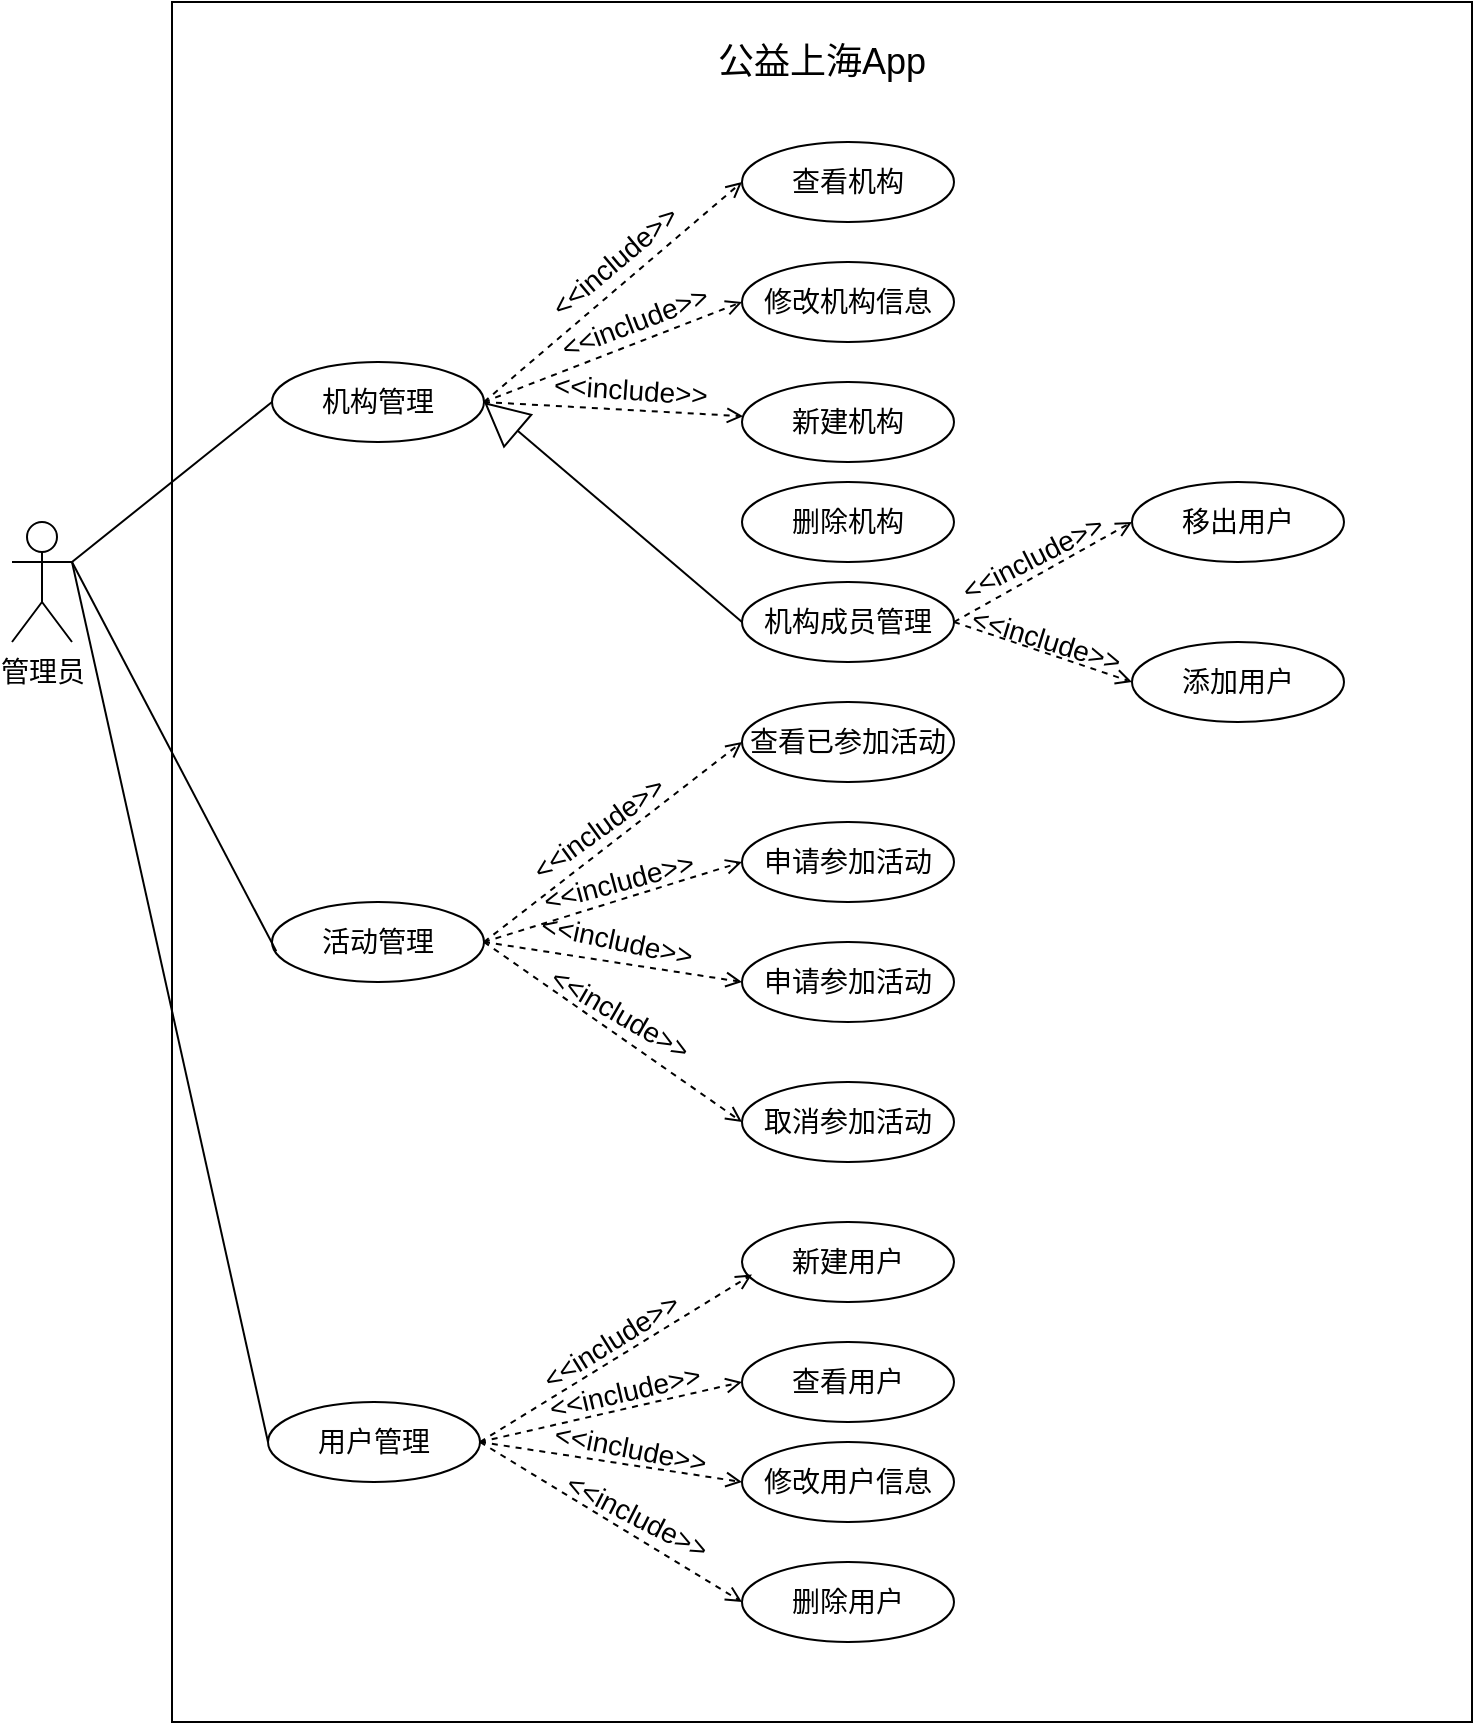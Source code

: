 <mxfile version="24.4.9" type="github">
  <diagram name="第 1 页" id="IvAo_SVSqS0hG-kFrE2b">
    <mxGraphModel dx="1434" dy="1907" grid="1" gridSize="10" guides="1" tooltips="1" connect="1" arrows="1" fold="1" page="1" pageScale="1" pageWidth="827" pageHeight="1169" math="0" shadow="0">
      <root>
        <mxCell id="0" />
        <mxCell id="1" parent="0" />
        <mxCell id="Gwpk88AewPz_kIS--Yzn-82" style="edgeStyle=none;rounded=0;orthogonalLoop=1;jettySize=auto;html=1;exitX=1;exitY=0.333;exitDx=0;exitDy=0;exitPerimeter=0;entryX=0;entryY=0.5;entryDx=0;entryDy=0;endArrow=none;endFill=0;fontSize=14;labelBackgroundColor=none;" parent="1" source="Gwpk88AewPz_kIS--Yzn-84" target="Gwpk88AewPz_kIS--Yzn-93" edge="1">
          <mxGeometry relative="1" as="geometry" />
        </mxCell>
        <mxCell id="Gwpk88AewPz_kIS--Yzn-83" style="edgeStyle=none;rounded=0;orthogonalLoop=1;jettySize=auto;html=1;exitX=1;exitY=0.333;exitDx=0;exitDy=0;exitPerimeter=0;entryX=0;entryY=0.5;entryDx=0;entryDy=0;endArrow=none;endFill=0;fontSize=14;labelBackgroundColor=none;" parent="1" source="Gwpk88AewPz_kIS--Yzn-84" target="Gwpk88AewPz_kIS--Yzn-105" edge="1">
          <mxGeometry relative="1" as="geometry" />
        </mxCell>
        <mxCell id="Gwpk88AewPz_kIS--Yzn-84" value="管理员" style="shape=umlActor;verticalLabelPosition=bottom;verticalAlign=top;html=1;outlineConnect=0;fontSize=14;labelBackgroundColor=none;" parent="1" vertex="1">
          <mxGeometry x="180" y="240" width="30" height="60" as="geometry" />
        </mxCell>
        <mxCell id="Gwpk88AewPz_kIS--Yzn-85" value="" style="rounded=0;whiteSpace=wrap;html=1;gradientColor=none;fillColor=none;fontSize=14;labelBackgroundColor=none;" parent="1" vertex="1">
          <mxGeometry x="260" y="-20" width="650" height="860" as="geometry" />
        </mxCell>
        <mxCell id="Gwpk88AewPz_kIS--Yzn-87" style="edgeStyle=none;rounded=0;orthogonalLoop=1;jettySize=auto;html=1;exitX=1;exitY=0.5;exitDx=0;exitDy=0;entryX=0;entryY=0.5;entryDx=0;entryDy=0;endArrow=open;endFill=0;dashed=1;fontSize=14;labelBackgroundColor=none;" parent="1" source="Gwpk88AewPz_kIS--Yzn-93" target="Gwpk88AewPz_kIS--Yzn-111" edge="1">
          <mxGeometry relative="1" as="geometry" />
        </mxCell>
        <mxCell id="Gwpk88AewPz_kIS--Yzn-88" value="&amp;lt;&amp;lt;include&amp;gt;&amp;gt;" style="edgeLabel;html=1;align=center;verticalAlign=middle;resizable=0;points=[];rotation=-40;fontSize=14;labelBackgroundColor=none;" parent="Gwpk88AewPz_kIS--Yzn-87" vertex="1" connectable="0">
          <mxGeometry x="0.01" y="1" relative="1" as="geometry">
            <mxPoint y="-14" as="offset" />
          </mxGeometry>
        </mxCell>
        <mxCell id="Gwpk88AewPz_kIS--Yzn-89" style="edgeStyle=none;rounded=0;orthogonalLoop=1;jettySize=auto;html=1;exitX=1;exitY=0.5;exitDx=0;exitDy=0;entryX=0;entryY=0.5;entryDx=0;entryDy=0;endArrow=open;endFill=0;dashed=1;fontSize=14;labelBackgroundColor=none;" parent="1" source="Gwpk88AewPz_kIS--Yzn-93" target="Gwpk88AewPz_kIS--Yzn-107" edge="1">
          <mxGeometry relative="1" as="geometry" />
        </mxCell>
        <mxCell id="Gwpk88AewPz_kIS--Yzn-90" value="&amp;lt;&amp;lt;include&amp;gt;&amp;gt;" style="edgeLabel;html=1;align=center;verticalAlign=middle;resizable=0;points=[];rotation=339;fontSize=14;labelBackgroundColor=none;" parent="Gwpk88AewPz_kIS--Yzn-89" vertex="1" connectable="0">
          <mxGeometry x="0.119" y="-2" relative="1" as="geometry">
            <mxPoint x="2" y="-14" as="offset" />
          </mxGeometry>
        </mxCell>
        <mxCell id="Gwpk88AewPz_kIS--Yzn-91" style="edgeStyle=none;rounded=0;orthogonalLoop=1;jettySize=auto;html=1;exitX=1;exitY=0.5;exitDx=0;exitDy=0;endArrow=open;endFill=0;dashed=1;fontSize=14;labelBackgroundColor=none;" parent="1" source="Gwpk88AewPz_kIS--Yzn-93" target="Gwpk88AewPz_kIS--Yzn-108" edge="1">
          <mxGeometry relative="1" as="geometry" />
        </mxCell>
        <mxCell id="Gwpk88AewPz_kIS--Yzn-92" value="&amp;lt;&amp;lt;include&amp;gt;&amp;gt;" style="edgeLabel;html=1;align=center;verticalAlign=middle;resizable=0;points=[];rotation=4;fontSize=14;labelBackgroundColor=none;" parent="Gwpk88AewPz_kIS--Yzn-91" vertex="1" connectable="0">
          <mxGeometry relative="1" as="geometry">
            <mxPoint x="8" y="-10" as="offset" />
          </mxGeometry>
        </mxCell>
        <mxCell id="Gwpk88AewPz_kIS--Yzn-93" value="机构管理" style="ellipse;whiteSpace=wrap;html=1;fontSize=14;labelBackgroundColor=none;" parent="1" vertex="1">
          <mxGeometry x="310" y="160" width="106" height="40" as="geometry" />
        </mxCell>
        <mxCell id="Gwpk88AewPz_kIS--Yzn-94" style="edgeStyle=none;rounded=0;orthogonalLoop=1;jettySize=auto;html=1;exitX=1;exitY=0.5;exitDx=0;exitDy=0;entryX=0;entryY=0.5;entryDx=0;entryDy=0;endArrow=open;endFill=0;dashed=1;fontSize=14;labelBackgroundColor=none;" parent="1" source="Gwpk88AewPz_kIS--Yzn-100" target="Gwpk88AewPz_kIS--Yzn-112" edge="1">
          <mxGeometry relative="1" as="geometry" />
        </mxCell>
        <mxCell id="Gwpk88AewPz_kIS--Yzn-95" value="&amp;lt;&amp;lt;include&amp;gt;&amp;gt;" style="edgeLabel;html=1;align=center;verticalAlign=middle;resizable=0;points=[];rotation=324;fontSize=14;labelBackgroundColor=none;" parent="Gwpk88AewPz_kIS--Yzn-94" vertex="1" connectable="0">
          <mxGeometry x="-0.018" y="10" relative="1" as="geometry">
            <mxPoint as="offset" />
          </mxGeometry>
        </mxCell>
        <mxCell id="Gwpk88AewPz_kIS--Yzn-96" style="edgeStyle=none;rounded=0;orthogonalLoop=1;jettySize=auto;html=1;exitX=1;exitY=0.5;exitDx=0;exitDy=0;entryX=0;entryY=0.5;entryDx=0;entryDy=0;endArrow=open;endFill=0;dashed=1;fontSize=14;labelBackgroundColor=none;" parent="1" source="Gwpk88AewPz_kIS--Yzn-100" target="Gwpk88AewPz_kIS--Yzn-109" edge="1">
          <mxGeometry relative="1" as="geometry" />
        </mxCell>
        <mxCell id="Gwpk88AewPz_kIS--Yzn-97" value="&amp;lt;&amp;lt;include&amp;gt;&amp;gt;" style="edgeLabel;html=1;align=center;verticalAlign=middle;resizable=0;points=[];fontSize=14;labelBackgroundColor=none;rotation=345;" parent="Gwpk88AewPz_kIS--Yzn-96" vertex="1" connectable="0">
          <mxGeometry x="0.07" y="9" relative="1" as="geometry">
            <mxPoint as="offset" />
          </mxGeometry>
        </mxCell>
        <mxCell id="Gwpk88AewPz_kIS--Yzn-98" style="edgeStyle=none;rounded=0;orthogonalLoop=1;jettySize=auto;html=1;exitX=1;exitY=0.5;exitDx=0;exitDy=0;entryX=0;entryY=0.5;entryDx=0;entryDy=0;endArrow=open;endFill=0;dashed=1;fontSize=14;labelBackgroundColor=none;" parent="1" source="Gwpk88AewPz_kIS--Yzn-100" target="Gwpk88AewPz_kIS--Yzn-110" edge="1">
          <mxGeometry relative="1" as="geometry" />
        </mxCell>
        <mxCell id="Gwpk88AewPz_kIS--Yzn-99" value="&amp;lt;&amp;lt;include&amp;gt;&amp;gt;" style="edgeLabel;html=1;align=center;verticalAlign=middle;resizable=0;points=[];rotation=30;fontSize=14;labelBackgroundColor=none;" parent="Gwpk88AewPz_kIS--Yzn-98" vertex="1" connectable="0">
          <mxGeometry y="7" relative="1" as="geometry">
            <mxPoint y="-4" as="offset" />
          </mxGeometry>
        </mxCell>
        <mxCell id="Gwpk88AewPz_kIS--Yzn-100" value="活动管理" style="ellipse;whiteSpace=wrap;html=1;fontSize=14;labelBackgroundColor=none;" parent="1" vertex="1">
          <mxGeometry x="310" y="430" width="106" height="40" as="geometry" />
        </mxCell>
        <mxCell id="Gwpk88AewPz_kIS--Yzn-101" style="edgeStyle=none;rounded=0;orthogonalLoop=1;jettySize=auto;html=1;exitX=1;exitY=0.5;exitDx=0;exitDy=0;entryX=0;entryY=0.5;entryDx=0;entryDy=0;endArrow=open;endFill=0;dashed=1;fontSize=14;labelBackgroundColor=none;" parent="1" source="Gwpk88AewPz_kIS--Yzn-105" target="Gwpk88AewPz_kIS--Yzn-114" edge="1">
          <mxGeometry relative="1" as="geometry" />
        </mxCell>
        <mxCell id="Gwpk88AewPz_kIS--Yzn-102" value="&amp;lt;&amp;lt;include&amp;gt;&amp;gt;" style="edgeLabel;html=1;align=center;verticalAlign=middle;resizable=0;points=[];rotation=347;fontSize=14;labelBackgroundColor=none;" parent="Gwpk88AewPz_kIS--Yzn-101" vertex="1" connectable="0">
          <mxGeometry x="0.12" y="9" relative="1" as="geometry">
            <mxPoint as="offset" />
          </mxGeometry>
        </mxCell>
        <mxCell id="Gwpk88AewPz_kIS--Yzn-105" value="用户管理" style="ellipse;whiteSpace=wrap;html=1;fontSize=14;labelBackgroundColor=none;" parent="1" vertex="1">
          <mxGeometry x="308" y="680" width="106" height="40" as="geometry" />
        </mxCell>
        <mxCell id="Gwpk88AewPz_kIS--Yzn-106" style="edgeStyle=none;rounded=0;orthogonalLoop=1;jettySize=auto;html=1;exitX=1;exitY=0.333;exitDx=0;exitDy=0;exitPerimeter=0;entryX=0.02;entryY=0.614;entryDx=0;entryDy=0;entryPerimeter=0;endArrow=none;endFill=0;fontSize=14;labelBackgroundColor=none;" parent="1" source="Gwpk88AewPz_kIS--Yzn-84" target="Gwpk88AewPz_kIS--Yzn-100" edge="1">
          <mxGeometry relative="1" as="geometry" />
        </mxCell>
        <mxCell id="Gwpk88AewPz_kIS--Yzn-107" value="修改机构信息" style="ellipse;whiteSpace=wrap;html=1;fontSize=14;labelBackgroundColor=none;" parent="1" vertex="1">
          <mxGeometry x="545" y="110" width="106" height="40" as="geometry" />
        </mxCell>
        <mxCell id="Gwpk88AewPz_kIS--Yzn-108" value="新建机构" style="ellipse;whiteSpace=wrap;html=1;fontSize=14;labelBackgroundColor=none;" parent="1" vertex="1">
          <mxGeometry x="545" y="170" width="106" height="40" as="geometry" />
        </mxCell>
        <mxCell id="Gwpk88AewPz_kIS--Yzn-109" value="申请参加活动" style="ellipse;whiteSpace=wrap;html=1;fontSize=14;labelBackgroundColor=none;" parent="1" vertex="1">
          <mxGeometry x="545" y="390" width="106" height="40" as="geometry" />
        </mxCell>
        <mxCell id="Gwpk88AewPz_kIS--Yzn-110" value="取消参加活动" style="ellipse;whiteSpace=wrap;html=1;fontSize=14;labelBackgroundColor=none;" parent="1" vertex="1">
          <mxGeometry x="545" y="520" width="106" height="40" as="geometry" />
        </mxCell>
        <mxCell id="Gwpk88AewPz_kIS--Yzn-111" value="查看机构" style="ellipse;whiteSpace=wrap;html=1;fontSize=14;labelBackgroundColor=none;" parent="1" vertex="1">
          <mxGeometry x="545" y="50" width="106" height="40" as="geometry" />
        </mxCell>
        <mxCell id="Gwpk88AewPz_kIS--Yzn-112" value="查看已参加活动" style="ellipse;whiteSpace=wrap;html=1;fontSize=14;labelBackgroundColor=none;" parent="1" vertex="1">
          <mxGeometry x="545" y="330" width="106" height="40" as="geometry" />
        </mxCell>
        <mxCell id="Gwpk88AewPz_kIS--Yzn-113" value="新建用户" style="ellipse;whiteSpace=wrap;html=1;fontSize=14;labelBackgroundColor=none;" parent="1" vertex="1">
          <mxGeometry x="545" y="590" width="106" height="40" as="geometry" />
        </mxCell>
        <mxCell id="Gwpk88AewPz_kIS--Yzn-114" value="查看用户" style="ellipse;whiteSpace=wrap;html=1;fontSize=14;labelBackgroundColor=none;" parent="1" vertex="1">
          <mxGeometry x="545" y="650" width="106" height="40" as="geometry" />
        </mxCell>
        <mxCell id="Gwpk88AewPz_kIS--Yzn-116" style="edgeStyle=none;rounded=0;orthogonalLoop=1;jettySize=auto;html=1;exitX=1;exitY=0.5;exitDx=0;exitDy=0;entryX=0.047;entryY=0.657;entryDx=0;entryDy=0;entryPerimeter=0;endArrow=open;endFill=0;dashed=1;fontSize=14;labelBackgroundColor=none;" parent="1" source="Gwpk88AewPz_kIS--Yzn-105" target="Gwpk88AewPz_kIS--Yzn-113" edge="1">
          <mxGeometry relative="1" as="geometry" />
        </mxCell>
        <mxCell id="Gwpk88AewPz_kIS--Yzn-117" value="&amp;lt;&amp;lt;include&amp;gt;&amp;gt;" style="edgeLabel;html=1;align=center;verticalAlign=middle;resizable=0;points=[];rotation=328;fontSize=14;labelBackgroundColor=none;" parent="Gwpk88AewPz_kIS--Yzn-116" vertex="1" connectable="0">
          <mxGeometry x="-0.06" y="-1" relative="1" as="geometry">
            <mxPoint y="-12" as="offset" />
          </mxGeometry>
        </mxCell>
        <mxCell id="Gwpk88AewPz_kIS--Yzn-118" value="公益上海App" style="rounded=0;whiteSpace=wrap;html=1;strokeColor=none;fillColor=none;fontSize=18;labelBackgroundColor=none;" parent="1" vertex="1">
          <mxGeometry x="525" width="120" height="20" as="geometry" />
        </mxCell>
        <mxCell id="Gwpk88AewPz_kIS--Yzn-119" value="删除机构" style="ellipse;whiteSpace=wrap;html=1;fontSize=14;labelBackgroundColor=none;" parent="1" vertex="1">
          <mxGeometry x="545" y="220" width="106" height="40" as="geometry" />
        </mxCell>
        <mxCell id="Gwpk88AewPz_kIS--Yzn-120" value="申请参加活动" style="ellipse;whiteSpace=wrap;html=1;fontSize=14;labelBackgroundColor=none;" parent="1" vertex="1">
          <mxGeometry x="545" y="450" width="106" height="40" as="geometry" />
        </mxCell>
        <mxCell id="Gwpk88AewPz_kIS--Yzn-121" value="修改用户信息" style="ellipse;whiteSpace=wrap;html=1;fontSize=14;labelBackgroundColor=none;" parent="1" vertex="1">
          <mxGeometry x="545" y="700" width="106" height="40" as="geometry" />
        </mxCell>
        <mxCell id="Gwpk88AewPz_kIS--Yzn-122" value="删除用户" style="ellipse;whiteSpace=wrap;html=1;fontSize=14;labelBackgroundColor=none;" parent="1" vertex="1">
          <mxGeometry x="545" y="760" width="106" height="40" as="geometry" />
        </mxCell>
        <mxCell id="Gwpk88AewPz_kIS--Yzn-125" style="edgeStyle=none;rounded=0;orthogonalLoop=1;jettySize=auto;html=1;exitX=0;exitY=0.5;exitDx=0;exitDy=0;entryX=1;entryY=0.5;entryDx=0;entryDy=0;endArrow=block;endFill=0;endSize=20;fontSize=14;" parent="1" source="Gwpk88AewPz_kIS--Yzn-123" target="Gwpk88AewPz_kIS--Yzn-93" edge="1">
          <mxGeometry relative="1" as="geometry" />
        </mxCell>
        <mxCell id="Gwpk88AewPz_kIS--Yzn-128" style="edgeStyle=none;rounded=0;orthogonalLoop=1;jettySize=auto;html=1;exitX=1;exitY=0.5;exitDx=0;exitDy=0;entryX=0;entryY=0.5;entryDx=0;entryDy=0;dashed=1;endArrow=open;endFill=0;fontSize=14;" parent="1" source="Gwpk88AewPz_kIS--Yzn-123" target="Gwpk88AewPz_kIS--Yzn-127" edge="1">
          <mxGeometry relative="1" as="geometry" />
        </mxCell>
        <mxCell id="Gwpk88AewPz_kIS--Yzn-130" value="&lt;span style=&quot;font-size: 14px;&quot;&gt;&amp;lt;&amp;lt;include&amp;gt;&amp;gt;&lt;/span&gt;" style="edgeLabel;html=1;align=center;verticalAlign=middle;resizable=0;points=[];labelBackgroundColor=none;rotation=333;fontSize=14;" parent="Gwpk88AewPz_kIS--Yzn-128" vertex="1" connectable="0">
          <mxGeometry x="-0.03" y="9" relative="1" as="geometry">
            <mxPoint as="offset" />
          </mxGeometry>
        </mxCell>
        <mxCell id="Gwpk88AewPz_kIS--Yzn-129" style="edgeStyle=none;rounded=0;orthogonalLoop=1;jettySize=auto;html=1;exitX=1;exitY=0.5;exitDx=0;exitDy=0;entryX=0;entryY=0.5;entryDx=0;entryDy=0;dashed=1;endArrow=open;endFill=0;fontSize=14;" parent="1" source="Gwpk88AewPz_kIS--Yzn-123" target="Gwpk88AewPz_kIS--Yzn-126" edge="1">
          <mxGeometry relative="1" as="geometry" />
        </mxCell>
        <mxCell id="Gwpk88AewPz_kIS--Yzn-131" value="&lt;span style=&quot;font-size: 14px;&quot;&gt;&amp;lt;&amp;lt;include&amp;gt;&amp;gt;&lt;/span&gt;" style="edgeLabel;html=1;align=center;verticalAlign=middle;resizable=0;points=[];labelBackgroundColor=none;rotation=17;fontSize=14;" parent="Gwpk88AewPz_kIS--Yzn-129" vertex="1" connectable="0">
          <mxGeometry x="-0.01" y="7" relative="1" as="geometry">
            <mxPoint as="offset" />
          </mxGeometry>
        </mxCell>
        <mxCell id="Gwpk88AewPz_kIS--Yzn-123" value="机构成员管理" style="ellipse;whiteSpace=wrap;html=1;fontSize=14;labelBackgroundColor=none;" parent="1" vertex="1">
          <mxGeometry x="545" y="270" width="106" height="40" as="geometry" />
        </mxCell>
        <mxCell id="Gwpk88AewPz_kIS--Yzn-126" value="添加用户" style="ellipse;whiteSpace=wrap;html=1;fontSize=14;labelBackgroundColor=none;" parent="1" vertex="1">
          <mxGeometry x="740" y="300" width="106" height="40" as="geometry" />
        </mxCell>
        <mxCell id="Gwpk88AewPz_kIS--Yzn-127" value="移出用户" style="ellipse;whiteSpace=wrap;html=1;fontSize=14;labelBackgroundColor=none;" parent="1" vertex="1">
          <mxGeometry x="740" y="220" width="106" height="40" as="geometry" />
        </mxCell>
        <mxCell id="Gwpk88AewPz_kIS--Yzn-132" style="edgeStyle=none;rounded=0;orthogonalLoop=1;jettySize=auto;html=1;exitX=1;exitY=0.5;exitDx=0;exitDy=0;entryX=0;entryY=0.5;entryDx=0;entryDy=0;endArrow=open;endFill=0;dashed=1;fontSize=14;labelBackgroundColor=none;" parent="1" source="Gwpk88AewPz_kIS--Yzn-105" target="Gwpk88AewPz_kIS--Yzn-122" edge="1">
          <mxGeometry relative="1" as="geometry">
            <mxPoint x="400" y="770" as="sourcePoint" />
            <mxPoint x="531" y="740" as="targetPoint" />
          </mxGeometry>
        </mxCell>
        <mxCell id="Gwpk88AewPz_kIS--Yzn-133" value="&amp;lt;&amp;lt;include&amp;gt;&amp;gt;" style="edgeLabel;html=1;align=center;verticalAlign=middle;resizable=0;points=[];rotation=27;fontSize=14;labelBackgroundColor=none;" parent="Gwpk88AewPz_kIS--Yzn-132" vertex="1" connectable="0">
          <mxGeometry x="0.12" y="9" relative="1" as="geometry">
            <mxPoint as="offset" />
          </mxGeometry>
        </mxCell>
        <mxCell id="Gwpk88AewPz_kIS--Yzn-134" style="edgeStyle=none;rounded=0;orthogonalLoop=1;jettySize=auto;html=1;exitX=1;exitY=0.5;exitDx=0;exitDy=0;entryX=0;entryY=0.5;entryDx=0;entryDy=0;endArrow=open;endFill=0;dashed=1;fontSize=14;labelBackgroundColor=none;" parent="1" source="Gwpk88AewPz_kIS--Yzn-105" target="Gwpk88AewPz_kIS--Yzn-121" edge="1">
          <mxGeometry relative="1" as="geometry">
            <mxPoint x="424" y="710" as="sourcePoint" />
            <mxPoint x="555" y="790" as="targetPoint" />
          </mxGeometry>
        </mxCell>
        <mxCell id="Gwpk88AewPz_kIS--Yzn-135" value="&amp;lt;&amp;lt;include&amp;gt;&amp;gt;" style="edgeLabel;html=1;align=center;verticalAlign=middle;resizable=0;points=[];rotation=11;fontSize=14;labelBackgroundColor=none;" parent="Gwpk88AewPz_kIS--Yzn-134" vertex="1" connectable="0">
          <mxGeometry x="0.12" y="9" relative="1" as="geometry">
            <mxPoint as="offset" />
          </mxGeometry>
        </mxCell>
        <mxCell id="Gwpk88AewPz_kIS--Yzn-136" style="edgeStyle=none;rounded=0;orthogonalLoop=1;jettySize=auto;html=1;exitX=1;exitY=0.5;exitDx=0;exitDy=0;entryX=0;entryY=0.5;entryDx=0;entryDy=0;endArrow=open;endFill=0;dashed=1;fontSize=14;labelBackgroundColor=none;" parent="1" source="Gwpk88AewPz_kIS--Yzn-100" target="Gwpk88AewPz_kIS--Yzn-120" edge="1">
          <mxGeometry relative="1" as="geometry">
            <mxPoint x="426" y="460" as="sourcePoint" />
            <mxPoint x="555" y="550" as="targetPoint" />
          </mxGeometry>
        </mxCell>
        <mxCell id="Gwpk88AewPz_kIS--Yzn-137" value="&amp;lt;&amp;lt;include&amp;gt;&amp;gt;" style="edgeLabel;html=1;align=center;verticalAlign=middle;resizable=0;points=[];rotation=12;fontSize=14;labelBackgroundColor=none;" parent="Gwpk88AewPz_kIS--Yzn-136" vertex="1" connectable="0">
          <mxGeometry y="7" relative="1" as="geometry">
            <mxPoint y="-4" as="offset" />
          </mxGeometry>
        </mxCell>
      </root>
    </mxGraphModel>
  </diagram>
</mxfile>
